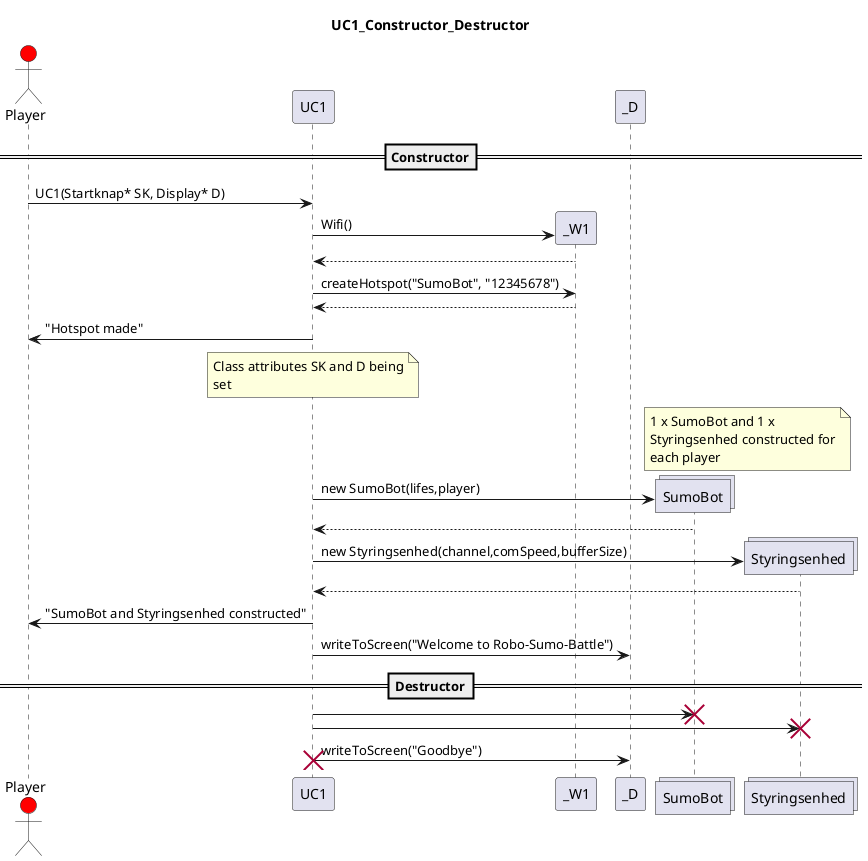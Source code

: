 @startuml
title UC1_Constructor

skinparam wrapWidth 200

title UC1_Constructor_Destructor

actor Player #Red 
participant UC1
participant _W1
participant _D
collections SumoBot
collections Styringsenhed

==Constructor==

Player -> UC1 : UC1(Startknap* SK, Display* D)
UC1 -> _W1 ** : Wifi()
UC1 <-- _W1 :
UC1 -> _W1 : createHotspot("SumoBot", "12345678")
UC1 <-- _W1 :
UC1 -> Player : "Hotspot made"
note over UC1 : Class attributes SK and D being set

note over SumoBot, Styringsenhed : 1 x SumoBot and 1 x Styringsenhed constructed for each player
UC1 -> SumoBot ** : new SumoBot(lifes,player)
SumoBot --> UC1
UC1 -> Styringsenhed ** : new Styringsenhed(channel,comSpeed,bufferSize)
Styringsenhed --> UC1 : 
UC1 -> Player : "SumoBot and Styringsenhed constructed"
UC1 -> _D : writeToScreen("Welcome to Robo-Sumo-Battle")

==Destructor==
UC1-> SumoBot !! :
UC1 -> Styringsenhed !! : 
UC1 -> _D : writeToScreen("Goodbye")
destroy UC1 


@enduml
